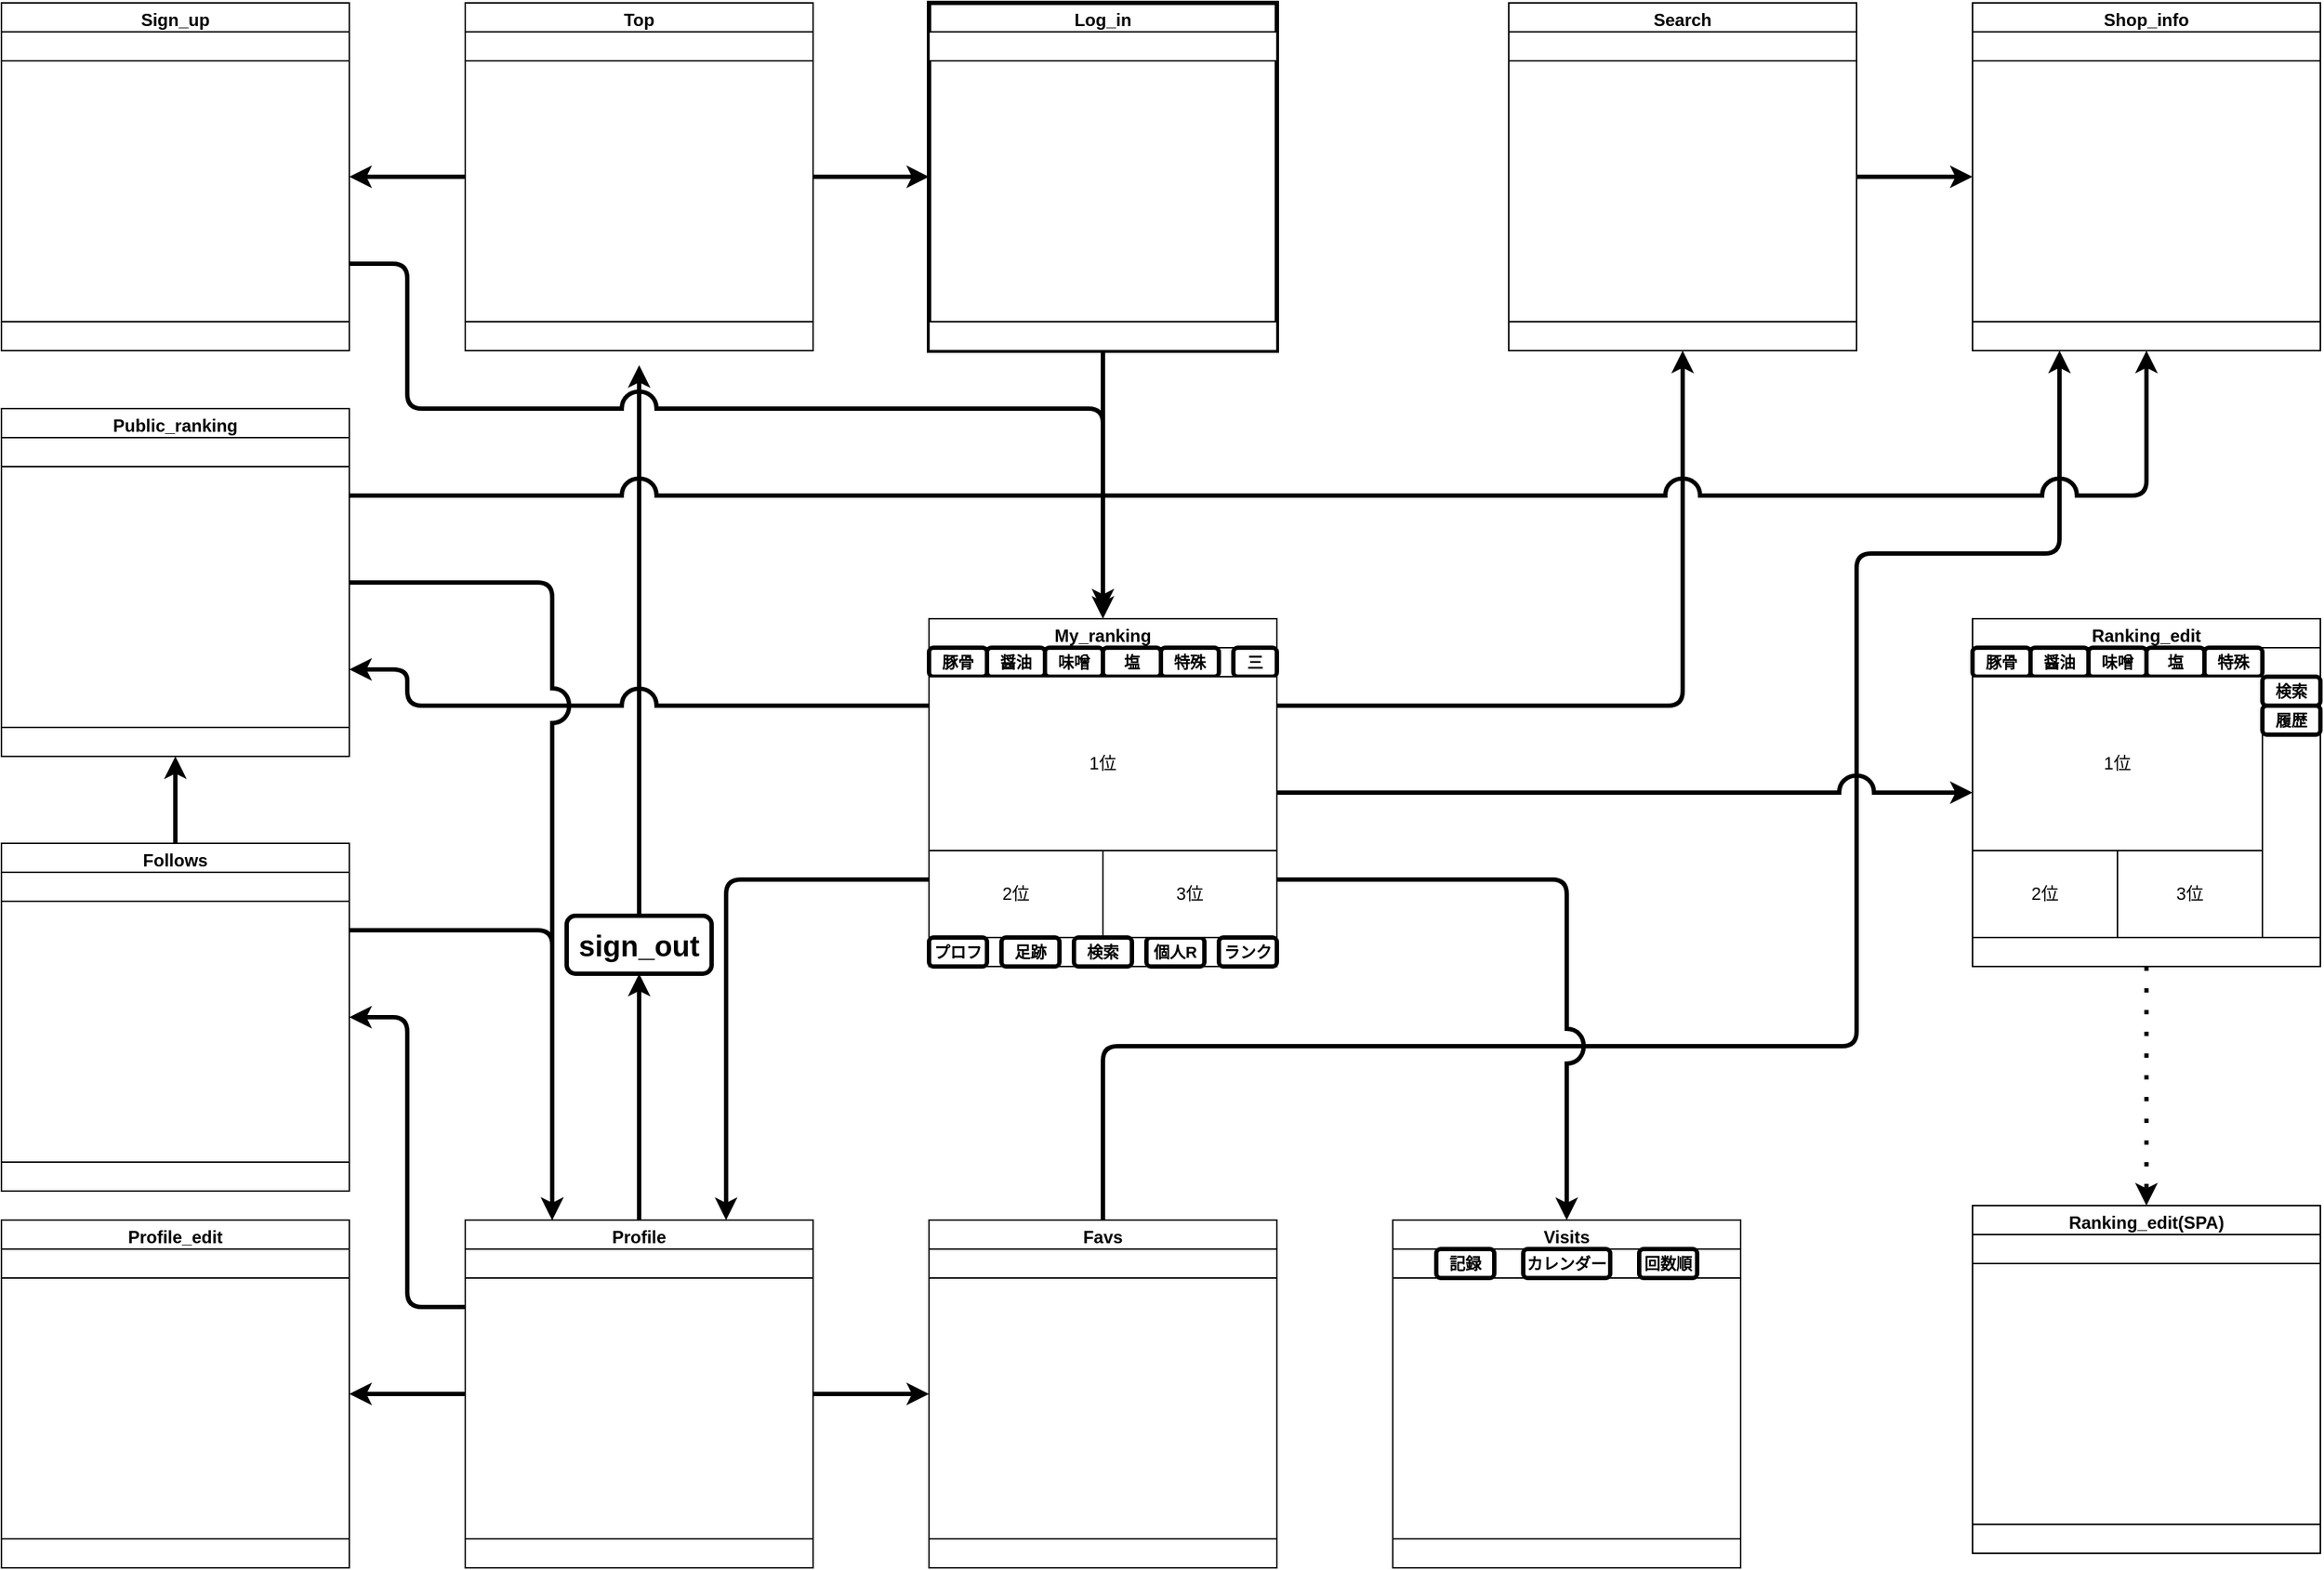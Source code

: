 <mxfile>
    <diagram id="ljXHoRzlFX_BFUAZieQ2" name="ページ1">
        <mxGraphModel dx="1580" dy="1648" grid="1" gridSize="10" guides="1" tooltips="1" connect="1" arrows="1" fold="1" page="1" pageScale="1" pageWidth="1654" pageHeight="1169" math="0" shadow="0">
            <root>
                <mxCell id="0"/>
                <mxCell id="1" parent="0"/>
                <mxCell id="109" style="edgeStyle=none;html=1;exitX=1;exitY=0.5;exitDx=0;exitDy=0;entryX=0;entryY=0.5;entryDx=0;entryDy=0;strokeWidth=3;" parent="1" source="3" target="14" edge="1">
                    <mxGeometry relative="1" as="geometry"/>
                </mxCell>
                <mxCell id="110" style="edgeStyle=none;html=1;exitX=0;exitY=0.25;exitDx=0;exitDy=0;entryX=1;entryY=0.5;entryDx=0;entryDy=0;strokeWidth=3;" parent="1" source="3" target="16" edge="1">
                    <mxGeometry relative="1" as="geometry">
                        <Array as="points">
                            <mxPoint x="320" y="940"/>
                            <mxPoint x="320" y="740"/>
                        </Array>
                    </mxGeometry>
                </mxCell>
                <mxCell id="111" style="edgeStyle=none;html=1;exitX=0;exitY=0.5;exitDx=0;exitDy=0;entryX=1;entryY=0.5;entryDx=0;entryDy=0;strokeWidth=3;" parent="1" source="3" target="91" edge="1">
                    <mxGeometry relative="1" as="geometry"/>
                </mxCell>
                <mxCell id="152" style="edgeStyle=none;html=1;strokeWidth=3;" edge="1" parent="1" source="71">
                    <mxGeometry relative="1" as="geometry">
                        <mxPoint x="480" y="290" as="targetPoint"/>
                    </mxGeometry>
                </mxCell>
                <mxCell id="3" value="Profile" style="swimlane;whiteSpace=wrap;html=1;startSize=23;" parent="1" vertex="1">
                    <mxGeometry x="360" y="880" width="240" height="240" as="geometry"/>
                </mxCell>
                <mxCell id="32" value="" style="rounded=0;whiteSpace=wrap;html=1;" parent="3" vertex="1">
                    <mxGeometry y="20" width="240" height="20" as="geometry"/>
                </mxCell>
                <mxCell id="36" value="" style="rounded=0;whiteSpace=wrap;html=1;" parent="3" vertex="1">
                    <mxGeometry y="220" width="240" height="20" as="geometry"/>
                </mxCell>
                <mxCell id="154" style="edgeStyle=none;html=1;exitX=0.5;exitY=0;exitDx=0;exitDy=0;entryX=0.25;entryY=1;entryDx=0;entryDy=0;strokeWidth=3;jumpStyle=arc;jumpSize=20;" edge="1" parent="1" source="14" target="23">
                    <mxGeometry relative="1" as="geometry">
                        <Array as="points">
                            <mxPoint x="800" y="760"/>
                            <mxPoint x="1320" y="760"/>
                            <mxPoint x="1320" y="420"/>
                            <mxPoint x="1460" y="420"/>
                        </Array>
                    </mxGeometry>
                </mxCell>
                <mxCell id="14" value="Favs" style="swimlane;whiteSpace=wrap;html=1;" parent="1" vertex="1">
                    <mxGeometry x="680" y="880" width="240" height="240" as="geometry"/>
                </mxCell>
                <mxCell id="26" value="" style="rounded=0;whiteSpace=wrap;html=1;" parent="14" vertex="1">
                    <mxGeometry y="20" width="240" height="20" as="geometry"/>
                </mxCell>
                <mxCell id="41" value="" style="rounded=0;whiteSpace=wrap;html=1;" parent="14" vertex="1">
                    <mxGeometry y="220" width="240" height="20" as="geometry"/>
                </mxCell>
                <mxCell id="142" style="edgeStyle=none;html=1;exitX=0.5;exitY=0;exitDx=0;exitDy=0;entryX=0.5;entryY=1;entryDx=0;entryDy=0;strokeWidth=3;" parent="1" source="16" target="139" edge="1">
                    <mxGeometry relative="1" as="geometry"/>
                </mxCell>
                <mxCell id="155" style="edgeStyle=none;html=1;exitX=1;exitY=0.25;exitDx=0;exitDy=0;entryX=0.25;entryY=0;entryDx=0;entryDy=0;strokeWidth=3;" edge="1" parent="1" source="16" target="3">
                    <mxGeometry relative="1" as="geometry">
                        <Array as="points">
                            <mxPoint x="420" y="680"/>
                        </Array>
                    </mxGeometry>
                </mxCell>
                <mxCell id="16" value="Follows" style="swimlane;whiteSpace=wrap;html=1;" parent="1" vertex="1">
                    <mxGeometry x="40" y="620" width="240" height="240" as="geometry"/>
                </mxCell>
                <mxCell id="27" value="" style="rounded=0;whiteSpace=wrap;html=1;" parent="16" vertex="1">
                    <mxGeometry y="20" width="240" height="20" as="geometry"/>
                </mxCell>
                <mxCell id="40" value="" style="rounded=0;whiteSpace=wrap;html=1;" parent="16" vertex="1">
                    <mxGeometry y="220" width="240" height="20" as="geometry"/>
                </mxCell>
                <mxCell id="103" style="edgeStyle=none;shape=connector;rounded=1;html=1;entryX=0;entryY=0.5;entryDx=0;entryDy=0;strokeColor=default;strokeWidth=3;align=center;verticalAlign=middle;fontFamily=Helvetica;fontSize=11;fontColor=default;labelBackgroundColor=default;endArrow=classic;" parent="1" source="18" target="23" edge="1">
                    <mxGeometry relative="1" as="geometry"/>
                </mxCell>
                <mxCell id="18" value="Search" style="swimlane;whiteSpace=wrap;html=1;" parent="1" vertex="1">
                    <mxGeometry x="1080" y="40" width="240" height="240" as="geometry"/>
                </mxCell>
                <mxCell id="30" value="" style="rounded=0;whiteSpace=wrap;html=1;" parent="18" vertex="1">
                    <mxGeometry y="20" width="240" height="20" as="geometry"/>
                </mxCell>
                <mxCell id="38" value="" style="rounded=0;whiteSpace=wrap;html=1;" parent="18" vertex="1">
                    <mxGeometry y="220" width="240" height="20" as="geometry"/>
                </mxCell>
                <mxCell id="62" style="edgeStyle=none;shape=connector;rounded=1;html=1;exitX=1;exitY=0.25;exitDx=0;exitDy=0;entryX=0.5;entryY=1;entryDx=0;entryDy=0;strokeColor=default;strokeWidth=3;align=center;verticalAlign=middle;fontFamily=Helvetica;fontSize=11;fontColor=default;labelBackgroundColor=default;endArrow=classic;" parent="1" source="19" target="18" edge="1">
                    <mxGeometry relative="1" as="geometry">
                        <Array as="points">
                            <mxPoint x="1200" y="525"/>
                        </Array>
                    </mxGeometry>
                </mxCell>
                <mxCell id="126" style="edgeStyle=none;shape=connector;rounded=1;html=1;entryX=0;entryY=0.5;entryDx=0;entryDy=0;strokeColor=default;strokeWidth=3;align=center;verticalAlign=middle;fontFamily=Helvetica;fontSize=11;fontColor=default;labelBackgroundColor=default;endArrow=classic;jumpSize=20;jumpStyle=arc;" parent="1" source="19" target="17" edge="1">
                    <mxGeometry relative="1" as="geometry"/>
                </mxCell>
                <mxCell id="129" style="edgeStyle=none;shape=connector;rounded=1;html=1;exitX=1;exitY=0.75;exitDx=0;exitDy=0;entryX=0.5;entryY=0;entryDx=0;entryDy=0;strokeColor=default;strokeWidth=3;align=center;verticalAlign=middle;fontFamily=Helvetica;fontSize=11;fontColor=default;labelBackgroundColor=default;endArrow=classic;jumpStyle=arc;jumpSize=20;" parent="1" source="19" target="112" edge="1">
                    <mxGeometry relative="1" as="geometry">
                        <Array as="points">
                            <mxPoint x="1120" y="645"/>
                        </Array>
                    </mxGeometry>
                </mxCell>
                <mxCell id="144" style="edgeStyle=none;html=1;exitX=0;exitY=0.25;exitDx=0;exitDy=0;entryX=1;entryY=0.75;entryDx=0;entryDy=0;strokeWidth=3;jumpStyle=arc;jumpSize=20;" parent="1" source="19" target="139" edge="1">
                    <mxGeometry relative="1" as="geometry">
                        <Array as="points">
                            <mxPoint x="320" y="525"/>
                            <mxPoint x="320" y="500"/>
                        </Array>
                    </mxGeometry>
                </mxCell>
                <mxCell id="151" style="edgeStyle=none;html=1;exitX=0;exitY=0.75;exitDx=0;exitDy=0;entryX=0.75;entryY=0;entryDx=0;entryDy=0;strokeWidth=3;" edge="1" parent="1" source="19" target="3">
                    <mxGeometry relative="1" as="geometry">
                        <Array as="points">
                            <mxPoint x="540" y="645"/>
                        </Array>
                    </mxGeometry>
                </mxCell>
                <mxCell id="19" value="My_ranking" style="swimlane;whiteSpace=wrap;html=1;" parent="1" vertex="1">
                    <mxGeometry x="680" y="465" width="240" height="240" as="geometry">
                        <mxRectangle x="680" y="465" width="90" height="30" as="alternateBounds"/>
                    </mxGeometry>
                </mxCell>
                <mxCell id="31" value="" style="rounded=0;whiteSpace=wrap;html=1;" parent="19" vertex="1">
                    <mxGeometry y="20" width="240" height="20" as="geometry"/>
                </mxCell>
                <mxCell id="37" value="" style="rounded=0;whiteSpace=wrap;html=1;" parent="19" vertex="1">
                    <mxGeometry y="220" width="240" height="20" as="geometry"/>
                </mxCell>
                <mxCell id="73" value="豚骨" style="rounded=1;whiteSpace=wrap;html=1;strokeColor=default;strokeWidth=3;align=center;verticalAlign=middle;fontFamily=Helvetica;fontSize=11;fontColor=default;fontStyle=1;labelBackgroundColor=default;fillColor=default;" parent="19" vertex="1">
                    <mxGeometry y="20" width="40" height="20" as="geometry"/>
                </mxCell>
                <mxCell id="78" value="味噌" style="rounded=1;whiteSpace=wrap;html=1;strokeColor=default;strokeWidth=3;align=center;verticalAlign=middle;fontFamily=Helvetica;fontSize=11;fontColor=default;fontStyle=1;labelBackgroundColor=default;fillColor=default;" parent="19" vertex="1">
                    <mxGeometry x="80" y="20" width="40" height="20" as="geometry"/>
                </mxCell>
                <mxCell id="77" value="醤油" style="rounded=1;whiteSpace=wrap;html=1;strokeColor=default;strokeWidth=3;align=center;verticalAlign=middle;fontFamily=Helvetica;fontSize=11;fontColor=default;fontStyle=1;labelBackgroundColor=default;fillColor=default;" parent="19" vertex="1">
                    <mxGeometry x="40" y="20" width="40" height="20" as="geometry"/>
                </mxCell>
                <mxCell id="76" value="塩" style="rounded=1;whiteSpace=wrap;html=1;strokeColor=default;strokeWidth=3;align=center;verticalAlign=middle;fontFamily=Helvetica;fontSize=11;fontColor=default;fontStyle=1;labelBackgroundColor=default;fillColor=default;" parent="19" vertex="1">
                    <mxGeometry x="120" y="20" width="40" height="20" as="geometry"/>
                </mxCell>
                <mxCell id="82" value="特殊" style="rounded=1;whiteSpace=wrap;html=1;strokeColor=default;strokeWidth=3;align=center;verticalAlign=middle;fontFamily=Helvetica;fontSize=11;fontColor=default;fontStyle=1;labelBackgroundColor=default;fillColor=default;" parent="19" vertex="1">
                    <mxGeometry x="160" y="20" width="40" height="20" as="geometry"/>
                </mxCell>
                <mxCell id="83" value="三" style="rounded=1;whiteSpace=wrap;html=1;strokeColor=default;strokeWidth=3;align=center;verticalAlign=middle;fontFamily=Helvetica;fontSize=11;fontColor=default;fontStyle=1;labelBackgroundColor=default;fillColor=default;" parent="19" vertex="1">
                    <mxGeometry x="210" y="20" width="30" height="20" as="geometry"/>
                </mxCell>
                <mxCell id="75" value="個人R" style="rounded=1;whiteSpace=wrap;html=1;strokeColor=default;strokeWidth=3;align=center;verticalAlign=middle;fontFamily=Helvetica;fontSize=11;fontColor=default;fontStyle=1;labelBackgroundColor=default;fillColor=default;" parent="19" vertex="1">
                    <mxGeometry x="150" y="220" width="40" height="20" as="geometry"/>
                </mxCell>
                <mxCell id="131" value="2位" style="rounded=0;whiteSpace=wrap;html=1;" parent="19" vertex="1">
                    <mxGeometry y="160" width="120" height="60" as="geometry"/>
                </mxCell>
                <mxCell id="132" value="3位" style="rounded=0;whiteSpace=wrap;html=1;" parent="19" vertex="1">
                    <mxGeometry x="120" y="160" width="120" height="60" as="geometry"/>
                </mxCell>
                <mxCell id="97" value="検索" style="rounded=1;whiteSpace=wrap;html=1;strokeColor=default;strokeWidth=3;align=center;verticalAlign=middle;fontFamily=Helvetica;fontSize=11;fontColor=default;fontStyle=1;labelBackgroundColor=default;fillColor=default;" parent="19" vertex="1">
                    <mxGeometry x="100" y="220" width="40" height="20" as="geometry"/>
                </mxCell>
                <mxCell id="137" value="プロフ" style="rounded=1;whiteSpace=wrap;html=1;strokeColor=default;strokeWidth=3;align=center;verticalAlign=middle;fontFamily=Helvetica;fontSize=11;fontColor=default;fontStyle=1;labelBackgroundColor=default;fillColor=default;" parent="19" vertex="1">
                    <mxGeometry y="220" width="40" height="20" as="geometry"/>
                </mxCell>
                <mxCell id="98" value="足跡" style="rounded=1;whiteSpace=wrap;html=1;strokeColor=default;strokeWidth=3;align=center;verticalAlign=middle;fontFamily=Helvetica;fontSize=11;fontColor=default;fontStyle=1;labelBackgroundColor=default;fillColor=default;" parent="19" vertex="1">
                    <mxGeometry x="50" y="220" width="40" height="20" as="geometry"/>
                </mxCell>
                <mxCell id="138" value="ランク" style="rounded=1;whiteSpace=wrap;html=1;strokeColor=default;strokeWidth=3;align=center;verticalAlign=middle;fontFamily=Helvetica;fontSize=11;fontColor=default;fontStyle=1;labelBackgroundColor=default;fillColor=default;" parent="19" vertex="1">
                    <mxGeometry x="200" y="220" width="40" height="20" as="geometry"/>
                </mxCell>
                <mxCell id="130" value="1位" style="rounded=0;whiteSpace=wrap;html=1;" parent="19" vertex="1">
                    <mxGeometry y="40" width="240" height="120" as="geometry"/>
                </mxCell>
                <mxCell id="60" style="edgeStyle=none;shape=connector;rounded=1;html=1;exitX=0.5;exitY=1;exitDx=0;exitDy=0;entryX=0.5;entryY=0;entryDx=0;entryDy=0;strokeColor=default;strokeWidth=3;align=center;verticalAlign=middle;fontFamily=Helvetica;fontSize=11;fontColor=default;labelBackgroundColor=default;endArrow=classic;" parent="1" source="20" target="19" edge="1">
                    <mxGeometry relative="1" as="geometry"/>
                </mxCell>
                <mxCell id="20" value="Log_in" style="swimlane;whiteSpace=wrap;html=1;strokeWidth=3;" parent="1" vertex="1">
                    <mxGeometry x="680" y="40" width="240" height="240" as="geometry"/>
                </mxCell>
                <mxCell id="34" value="" style="rounded=0;whiteSpace=wrap;html=1;" parent="20" vertex="1">
                    <mxGeometry y="20" width="240" height="20" as="geometry"/>
                </mxCell>
                <mxCell id="43" value="" style="rounded=0;whiteSpace=wrap;html=1;" parent="20" vertex="1">
                    <mxGeometry y="220" width="240" height="20" as="geometry"/>
                </mxCell>
                <mxCell id="148" style="edgeStyle=none;html=1;exitX=1;exitY=0.75;exitDx=0;exitDy=0;strokeWidth=3;jumpStyle=arc;jumpSize=20;" edge="1" parent="1" source="21">
                    <mxGeometry relative="1" as="geometry">
                        <mxPoint x="800" y="460" as="targetPoint"/>
                        <Array as="points">
                            <mxPoint x="320" y="220"/>
                            <mxPoint x="320" y="320"/>
                            <mxPoint x="800" y="320"/>
                        </Array>
                    </mxGeometry>
                </mxCell>
                <mxCell id="21" value="Sign_up" style="swimlane;whiteSpace=wrap;html=1;" parent="1" vertex="1">
                    <mxGeometry x="40" y="40" width="240" height="240" as="geometry"/>
                </mxCell>
                <mxCell id="25" value="" style="rounded=0;whiteSpace=wrap;html=1;" parent="21" vertex="1">
                    <mxGeometry y="20" width="240" height="20" as="geometry"/>
                </mxCell>
                <mxCell id="46" value="" style="rounded=0;whiteSpace=wrap;html=1;" parent="21" vertex="1">
                    <mxGeometry y="220" width="240" height="20" as="geometry"/>
                </mxCell>
                <mxCell id="54" style="edgeStyle=none;shape=connector;rounded=1;html=1;exitX=1;exitY=0.5;exitDx=0;exitDy=0;entryX=0;entryY=0.5;entryDx=0;entryDy=0;strokeColor=default;strokeWidth=3;align=center;verticalAlign=middle;fontFamily=Helvetica;fontSize=11;fontColor=default;labelBackgroundColor=default;endArrow=classic;" parent="1" source="22" target="20" edge="1">
                    <mxGeometry relative="1" as="geometry"/>
                </mxCell>
                <mxCell id="59" style="edgeStyle=none;shape=connector;rounded=1;html=1;exitX=0;exitY=0.5;exitDx=0;exitDy=0;entryX=1;entryY=0.5;entryDx=0;entryDy=0;strokeColor=default;strokeWidth=3;align=center;verticalAlign=middle;fontFamily=Helvetica;fontSize=11;fontColor=default;labelBackgroundColor=default;endArrow=classic;" parent="1" source="22" target="21" edge="1">
                    <mxGeometry relative="1" as="geometry"/>
                </mxCell>
                <mxCell id="22" value="Top" style="swimlane;whiteSpace=wrap;html=1;" parent="1" vertex="1">
                    <mxGeometry x="360" y="40" width="240" height="240" as="geometry"/>
                </mxCell>
                <mxCell id="35" value="" style="rounded=0;whiteSpace=wrap;html=1;" parent="22" vertex="1">
                    <mxGeometry y="20" width="240" height="20" as="geometry"/>
                </mxCell>
                <mxCell id="45" value="" style="rounded=0;whiteSpace=wrap;html=1;" parent="22" vertex="1">
                    <mxGeometry y="220" width="240" height="20" as="geometry"/>
                </mxCell>
                <mxCell id="23" value="Shop_info" style="swimlane;whiteSpace=wrap;html=1;" parent="1" vertex="1">
                    <mxGeometry x="1400" y="40" width="240" height="240" as="geometry"/>
                </mxCell>
                <mxCell id="33" value="" style="rounded=0;whiteSpace=wrap;html=1;" parent="23" vertex="1">
                    <mxGeometry y="20" width="240" height="20" as="geometry"/>
                </mxCell>
                <mxCell id="42" value="" style="rounded=0;whiteSpace=wrap;html=1;" parent="23" vertex="1">
                    <mxGeometry y="220" width="240" height="20" as="geometry"/>
                </mxCell>
                <mxCell id="15" value="Ranking_edit(SPA)" style="swimlane;whiteSpace=wrap;html=1;" parent="1" vertex="1">
                    <mxGeometry x="1400" y="870" width="240" height="240" as="geometry"/>
                </mxCell>
                <mxCell id="29" value="" style="rounded=0;whiteSpace=wrap;html=1;" parent="15" vertex="1">
                    <mxGeometry y="20" width="240" height="20" as="geometry"/>
                </mxCell>
                <mxCell id="44" value="" style="rounded=0;whiteSpace=wrap;html=1;" parent="15" vertex="1">
                    <mxGeometry y="220" width="240" height="20" as="geometry"/>
                </mxCell>
                <mxCell id="91" value="Profile_edit" style="swimlane;whiteSpace=wrap;html=1;" parent="1" vertex="1">
                    <mxGeometry x="40" y="880" width="240" height="240" as="geometry"/>
                </mxCell>
                <mxCell id="92" value="" style="rounded=0;whiteSpace=wrap;html=1;" parent="91" vertex="1">
                    <mxGeometry y="20" width="240" height="20" as="geometry"/>
                </mxCell>
                <mxCell id="93" value="" style="rounded=0;whiteSpace=wrap;html=1;" parent="91" vertex="1">
                    <mxGeometry y="220" width="240" height="20" as="geometry"/>
                </mxCell>
                <mxCell id="17" value="Ranking_edit" style="swimlane;whiteSpace=wrap;html=1;" parent="1" vertex="1">
                    <mxGeometry x="1400" y="465" width="240" height="240" as="geometry"/>
                </mxCell>
                <mxCell id="28" value="" style="rounded=0;whiteSpace=wrap;html=1;" parent="17" vertex="1">
                    <mxGeometry y="20" width="240" height="20" as="geometry"/>
                </mxCell>
                <mxCell id="39" value="" style="rounded=0;whiteSpace=wrap;html=1;" parent="17" vertex="1">
                    <mxGeometry y="220" width="240" height="20" as="geometry"/>
                </mxCell>
                <mxCell id="85" value="豚骨" style="rounded=1;whiteSpace=wrap;html=1;strokeColor=default;strokeWidth=3;align=center;verticalAlign=middle;fontFamily=Helvetica;fontSize=11;fontColor=default;fontStyle=1;labelBackgroundColor=default;fillColor=default;" parent="17" vertex="1">
                    <mxGeometry y="20" width="40" height="20" as="geometry"/>
                </mxCell>
                <mxCell id="86" value="醤油" style="rounded=1;whiteSpace=wrap;html=1;strokeColor=default;strokeWidth=3;align=center;verticalAlign=middle;fontFamily=Helvetica;fontSize=11;fontColor=default;fontStyle=1;labelBackgroundColor=default;fillColor=default;" parent="17" vertex="1">
                    <mxGeometry x="40" y="20" width="40" height="20" as="geometry"/>
                </mxCell>
                <mxCell id="87" value="味噌" style="rounded=1;whiteSpace=wrap;html=1;strokeColor=default;strokeWidth=3;align=center;verticalAlign=middle;fontFamily=Helvetica;fontSize=11;fontColor=default;fontStyle=1;labelBackgroundColor=default;fillColor=default;" parent="17" vertex="1">
                    <mxGeometry x="80" y="20" width="40" height="20" as="geometry"/>
                </mxCell>
                <mxCell id="88" value="塩" style="rounded=1;whiteSpace=wrap;html=1;strokeColor=default;strokeWidth=3;align=center;verticalAlign=middle;fontFamily=Helvetica;fontSize=11;fontColor=default;fontStyle=1;labelBackgroundColor=default;fillColor=default;" parent="17" vertex="1">
                    <mxGeometry x="120" y="20" width="40" height="20" as="geometry"/>
                </mxCell>
                <mxCell id="89" value="特殊" style="rounded=1;whiteSpace=wrap;html=1;strokeColor=default;strokeWidth=3;align=center;verticalAlign=middle;fontFamily=Helvetica;fontSize=11;fontColor=default;fontStyle=1;labelBackgroundColor=default;fillColor=default;" parent="17" vertex="1">
                    <mxGeometry x="160" y="20" width="40" height="20" as="geometry"/>
                </mxCell>
                <mxCell id="48" value="1位" style="rounded=0;whiteSpace=wrap;html=1;" parent="17" vertex="1">
                    <mxGeometry y="40" width="200" height="120" as="geometry"/>
                </mxCell>
                <mxCell id="49" value="2位" style="rounded=0;whiteSpace=wrap;html=1;" parent="17" vertex="1">
                    <mxGeometry y="160" width="100" height="60" as="geometry"/>
                </mxCell>
                <mxCell id="50" value="3位" style="rounded=0;whiteSpace=wrap;html=1;" parent="17" vertex="1">
                    <mxGeometry x="100" y="160" width="100" height="60" as="geometry"/>
                </mxCell>
                <mxCell id="119" value="検索" style="rounded=1;whiteSpace=wrap;html=1;strokeColor=default;strokeWidth=3;align=center;verticalAlign=middle;fontFamily=Helvetica;fontSize=11;fontColor=default;fontStyle=1;labelBackgroundColor=default;fillColor=default;" parent="17" vertex="1">
                    <mxGeometry x="200" y="40" width="40" height="20" as="geometry"/>
                </mxCell>
                <mxCell id="118" value="履歴" style="rounded=1;whiteSpace=wrap;html=1;strokeColor=default;strokeWidth=3;align=center;verticalAlign=middle;fontFamily=Helvetica;fontSize=11;fontColor=default;fontStyle=1;labelBackgroundColor=default;fillColor=default;" parent="17" vertex="1">
                    <mxGeometry x="200" y="60" width="40" height="20" as="geometry"/>
                </mxCell>
                <mxCell id="112" value="Visits" style="swimlane;whiteSpace=wrap;html=1;" parent="1" vertex="1">
                    <mxGeometry x="1000" y="880" width="240" height="240" as="geometry"/>
                </mxCell>
                <mxCell id="113" value="" style="rounded=0;whiteSpace=wrap;html=1;" parent="112" vertex="1">
                    <mxGeometry y="20" width="240" height="20" as="geometry"/>
                </mxCell>
                <mxCell id="114" value="" style="rounded=0;whiteSpace=wrap;html=1;" parent="112" vertex="1">
                    <mxGeometry y="220" width="240" height="20" as="geometry"/>
                </mxCell>
                <mxCell id="134" value="記録" style="rounded=1;whiteSpace=wrap;html=1;strokeColor=default;strokeWidth=3;align=center;verticalAlign=middle;fontFamily=Helvetica;fontSize=11;fontColor=default;fontStyle=1;labelBackgroundColor=default;fillColor=default;" parent="112" vertex="1">
                    <mxGeometry x="30" y="20" width="40" height="20" as="geometry"/>
                </mxCell>
                <mxCell id="136" value="カレンダー" style="rounded=1;whiteSpace=wrap;html=1;strokeColor=default;strokeWidth=3;align=center;verticalAlign=middle;fontFamily=Helvetica;fontSize=11;fontColor=default;fontStyle=1;labelBackgroundColor=default;fillColor=default;" parent="112" vertex="1">
                    <mxGeometry x="90" y="20" width="60" height="20" as="geometry"/>
                </mxCell>
                <mxCell id="135" value="回数順" style="rounded=1;whiteSpace=wrap;html=1;strokeColor=default;strokeWidth=3;align=center;verticalAlign=middle;fontFamily=Helvetica;fontSize=11;fontColor=default;fontStyle=1;labelBackgroundColor=default;fillColor=default;" parent="112" vertex="1">
                    <mxGeometry x="170" y="20" width="40" height="20" as="geometry"/>
                </mxCell>
                <mxCell id="127" style="edgeStyle=none;shape=connector;rounded=1;html=1;exitX=0.5;exitY=1;exitDx=0;exitDy=0;entryX=0.5;entryY=0;entryDx=0;entryDy=0;strokeColor=default;strokeWidth=3;align=center;verticalAlign=middle;fontFamily=Helvetica;fontSize=11;fontColor=default;labelBackgroundColor=default;endArrow=classic;dashed=1;dashPattern=1 4;" parent="1" source="39" target="15" edge="1">
                    <mxGeometry relative="1" as="geometry"/>
                </mxCell>
                <mxCell id="147" style="edgeStyle=none;html=1;exitX=1;exitY=0.25;exitDx=0;exitDy=0;entryX=0.5;entryY=1;entryDx=0;entryDy=0;strokeWidth=3;jumpStyle=arc;jumpSize=20;" parent="1" source="139" target="23" edge="1">
                    <mxGeometry relative="1" as="geometry">
                        <Array as="points">
                            <mxPoint x="1520" y="380"/>
                        </Array>
                    </mxGeometry>
                </mxCell>
                <mxCell id="156" style="edgeStyle=none;html=1;exitX=1;exitY=0.5;exitDx=0;exitDy=0;entryX=0.25;entryY=0;entryDx=0;entryDy=0;strokeWidth=3;jumpStyle=arc;jumpSize=20;" edge="1" parent="1" source="139" target="3">
                    <mxGeometry relative="1" as="geometry">
                        <Array as="points">
                            <mxPoint x="420" y="440"/>
                        </Array>
                    </mxGeometry>
                </mxCell>
                <mxCell id="139" value="Public_ranking" style="swimlane;whiteSpace=wrap;html=1;" parent="1" vertex="1">
                    <mxGeometry x="40" y="320" width="240" height="240" as="geometry"/>
                </mxCell>
                <mxCell id="140" value="" style="rounded=0;whiteSpace=wrap;html=1;" parent="139" vertex="1">
                    <mxGeometry y="20" width="240" height="20" as="geometry"/>
                </mxCell>
                <mxCell id="141" value="" style="rounded=0;whiteSpace=wrap;html=1;" parent="139" vertex="1">
                    <mxGeometry y="220" width="240" height="20" as="geometry"/>
                </mxCell>
                <mxCell id="153" value="" style="edgeStyle=none;html=1;strokeWidth=3;" edge="1" parent="1" source="3" target="71">
                    <mxGeometry relative="1" as="geometry">
                        <mxPoint x="480" y="290" as="targetPoint"/>
                        <mxPoint x="480" y="880" as="sourcePoint"/>
                    </mxGeometry>
                </mxCell>
                <mxCell id="71" value="&lt;font style=&quot;font-size: 20px;&quot;&gt;sign_out&lt;/font&gt;" style="rounded=1;whiteSpace=wrap;html=1;strokeColor=default;strokeWidth=3;align=center;verticalAlign=middle;fontFamily=Helvetica;fontSize=11;fontColor=default;fontStyle=1;labelBackgroundColor=default;fillColor=default;" parent="1" vertex="1">
                    <mxGeometry x="430" y="670" width="100" height="40" as="geometry"/>
                </mxCell>
            </root>
        </mxGraphModel>
    </diagram>
</mxfile>